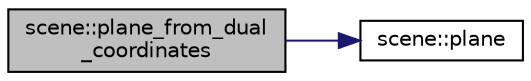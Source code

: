 digraph "scene::plane_from_dual_coordinates"
{
  edge [fontname="Helvetica",fontsize="10",labelfontname="Helvetica",labelfontsize="10"];
  node [fontname="Helvetica",fontsize="10",shape=record];
  rankdir="LR";
  Node304 [label="scene::plane_from_dual\l_coordinates",height=0.2,width=0.4,color="black", fillcolor="grey75", style="filled", fontcolor="black"];
  Node304 -> Node305 [color="midnightblue",fontsize="10",style="solid",fontname="Helvetica"];
  Node305 [label="scene::plane",height=0.2,width=0.4,color="black", fillcolor="white", style="filled",URL="$df/db1/classscene.html#ad339f1c60c0c4905a9a78d7506cecf8b"];
}
